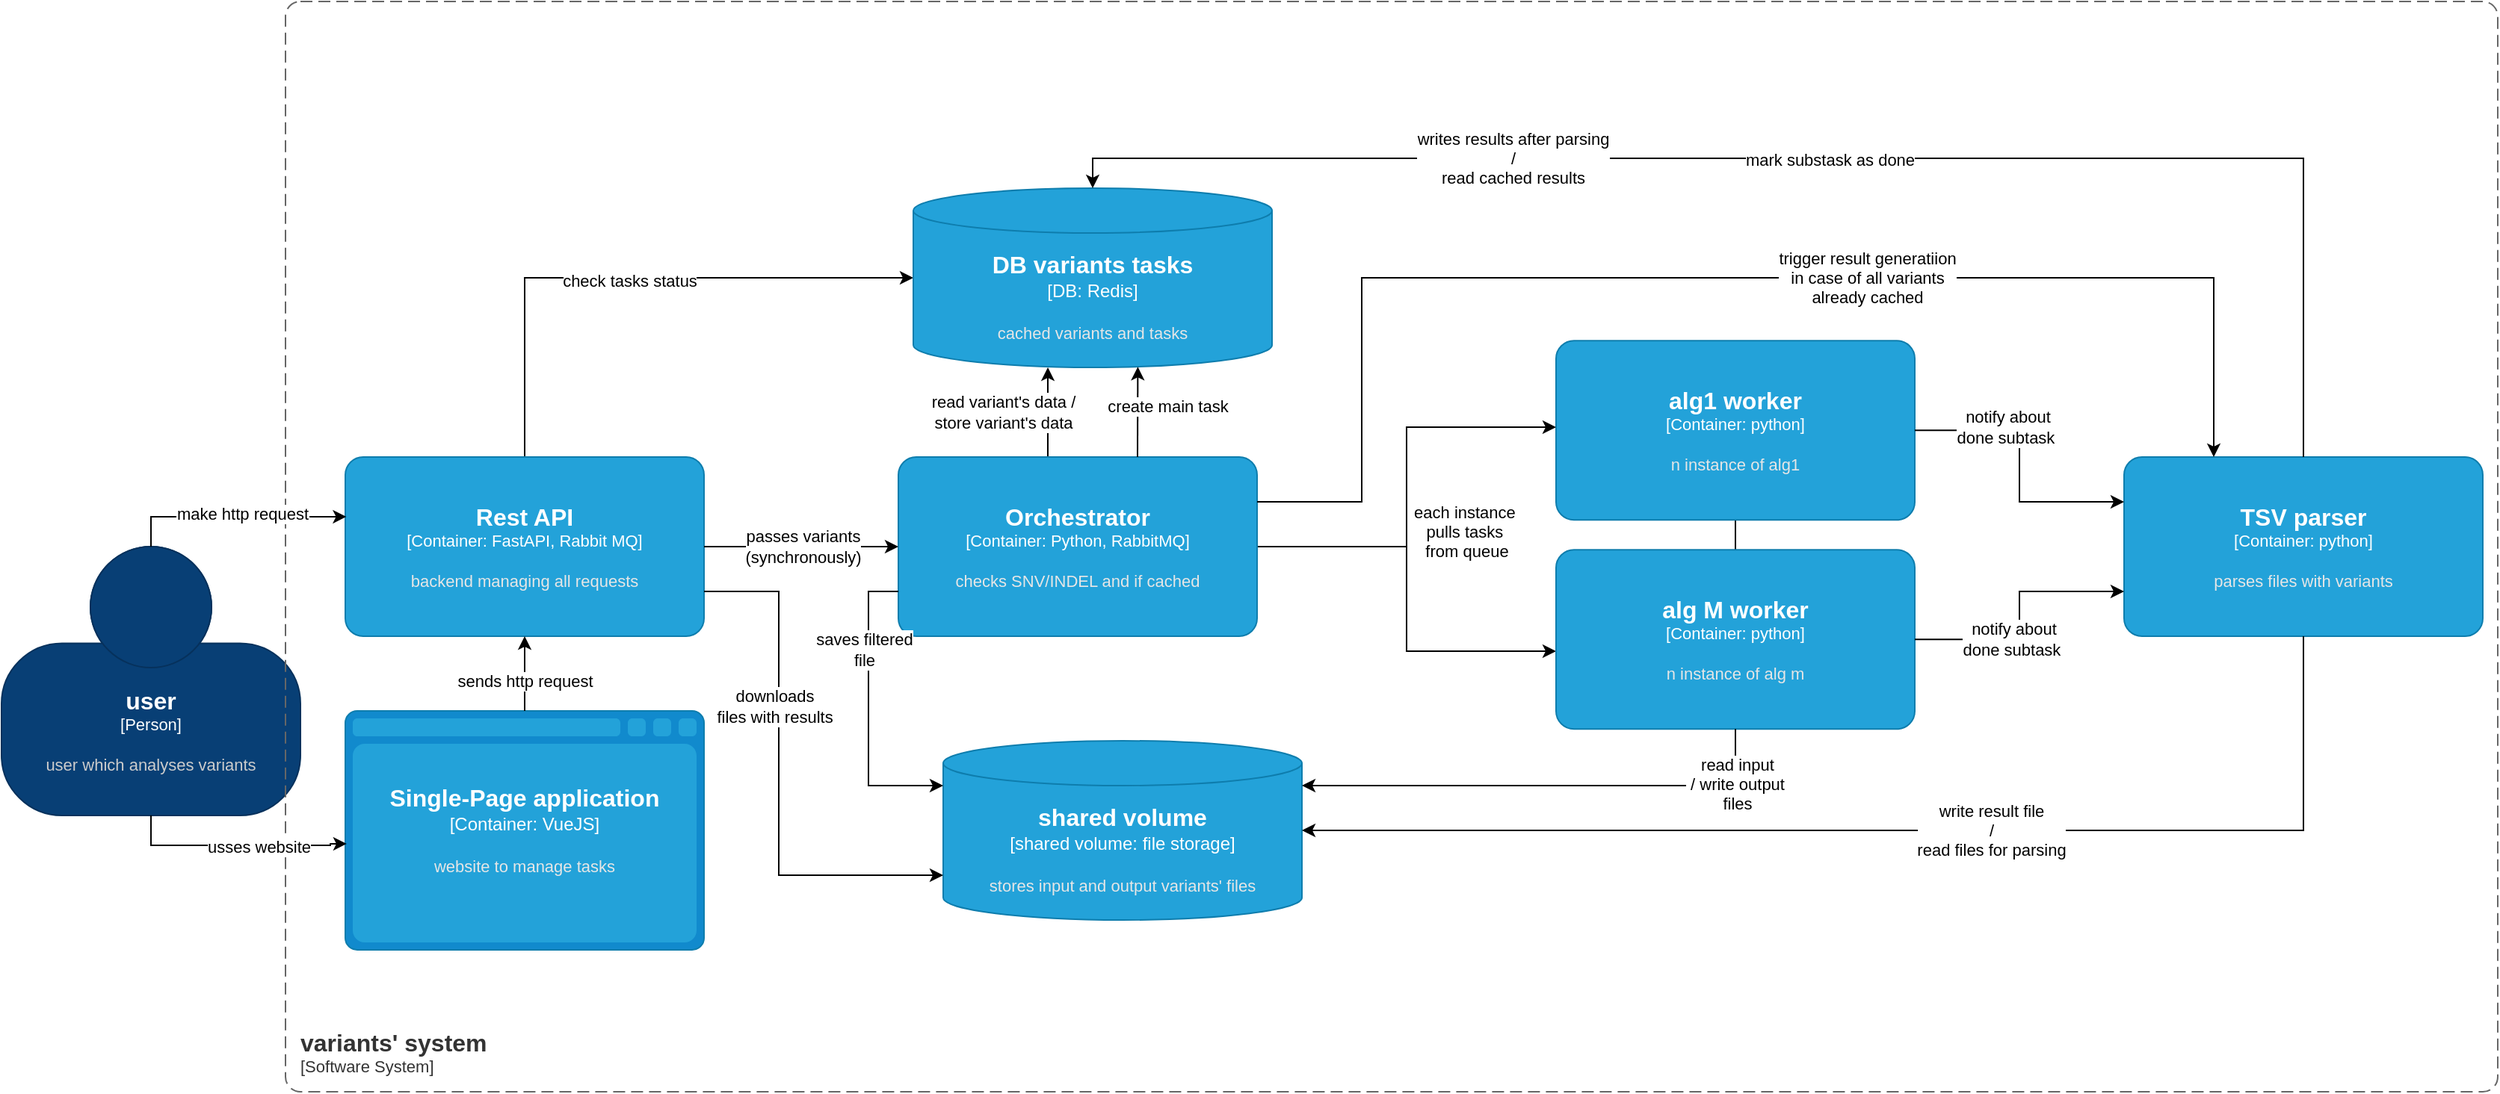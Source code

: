<mxfile version="22.1.2" type="device" pages="2">
  <diagram name="container" id="NDQtPYH22WzV9vmCy0dj">
    <mxGraphModel dx="2391" dy="1194" grid="1" gridSize="10" guides="1" tooltips="1" connect="1" arrows="1" fold="1" page="1" pageScale="1" pageWidth="1169" pageHeight="827" math="0" shadow="0">
      <root>
        <mxCell id="0" />
        <mxCell id="1" parent="0" />
        <mxCell id="xF7NWQnMbHu_RwT7M--o-9" style="edgeStyle=orthogonalEdgeStyle;rounded=0;orthogonalLoop=1;jettySize=auto;html=1;exitX=0.5;exitY=0;exitDx=0;exitDy=0;exitPerimeter=0;" parent="1" source="TL4ukD8e8f7PNNYE3uDy-7" edge="1">
          <mxGeometry relative="1" as="geometry">
            <mxPoint x="1440" y="322.11" as="targetPoint" />
          </mxGeometry>
        </mxCell>
        <object placeholders="1" c4Name="user" c4Type="Person" c4Description="user which analyses variants" label="&lt;font style=&quot;font-size: 16px&quot;&gt;&lt;b&gt;%c4Name%&lt;/b&gt;&lt;/font&gt;&lt;div&gt;[%c4Type%]&lt;/div&gt;&lt;br&gt;&lt;div&gt;&lt;font style=&quot;font-size: 11px&quot;&gt;&lt;font color=&quot;#cccccc&quot;&gt;%c4Description%&lt;/font&gt;&lt;/div&gt;" id="ktYRrMSTA20FTdsS1ge8-1">
          <mxCell style="html=1;fontSize=11;dashed=0;whiteSpace=wrap;fillColor=#083F75;strokeColor=#06315C;fontColor=#ffffff;shape=mxgraph.c4.person2;align=center;metaEdit=1;points=[[0.5,0,0],[1,0.5,0],[1,0.75,0],[0.75,1,0],[0.5,1,0],[0.25,1,0],[0,0.75,0],[0,0.5,0]];resizable=0;" parent="1" vertex="1">
            <mxGeometry x="270" y="450" width="200" height="180" as="geometry" />
          </mxCell>
        </object>
        <object placeholders="1" c4Name="variants&#39; system" c4Type="SystemScopeBoundary" c4Application="Software System" label="&lt;font style=&quot;font-size: 16px&quot;&gt;&lt;b&gt;&lt;div style=&quot;text-align: left&quot;&gt;%c4Name%&lt;/div&gt;&lt;/b&gt;&lt;/font&gt;&lt;div style=&quot;text-align: left&quot;&gt;[%c4Application%]&lt;/div&gt;" id="ktYRrMSTA20FTdsS1ge8-5">
          <mxCell style="rounded=1;fontSize=11;whiteSpace=wrap;html=1;dashed=1;arcSize=20;fillColor=none;strokeColor=#666666;fontColor=#333333;labelBackgroundColor=none;align=left;verticalAlign=bottom;labelBorderColor=none;spacingTop=0;spacing=10;dashPattern=8 4;metaEdit=1;rotatable=0;perimeter=rectanglePerimeter;noLabel=0;labelPadding=0;allowArrows=0;connectable=0;expand=0;recursiveResize=0;editable=1;pointerEvents=0;absoluteArcSize=1;points=[[0.25,0,0],[0.5,0,0],[0.75,0,0],[1,0.25,0],[1,0.5,0],[1,0.75,0],[0.75,1,0],[0.5,1,0],[0.25,1,0],[0,0.75,0],[0,0.5,0],[0,0.25,0]];" parent="1" vertex="1">
            <mxGeometry x="460" y="85" width="1480" height="730" as="geometry" />
          </mxCell>
        </object>
        <object placeholders="1" c4Type="Single-Page application" c4Container="Container" c4Technology="VueJS" c4Description="website to manage tasks" label="&lt;font style=&quot;font-size: 16px&quot;&gt;&lt;b&gt;%c4Type%&lt;/b&gt;&lt;/font&gt;&lt;div&gt;[%c4Container%:&amp;nbsp;%c4Technology%]&lt;/div&gt;&lt;br&gt;&lt;div&gt;&lt;font style=&quot;font-size: 11px&quot;&gt;&lt;font color=&quot;#E6E6E6&quot;&gt;%c4Description%&lt;/font&gt;&lt;/div&gt;" id="ktYRrMSTA20FTdsS1ge8-6">
          <mxCell style="shape=mxgraph.c4.webBrowserContainer2;whiteSpace=wrap;html=1;boundedLbl=1;rounded=0;labelBackgroundColor=none;strokeColor=#118ACD;fillColor=#23A2D9;strokeColor=#118ACD;strokeColor2=#0E7DAD;fontSize=12;fontColor=#ffffff;align=center;metaEdit=1;points=[[0.5,0,0],[1,0.25,0],[1,0.5,0],[1,0.75,0],[0.5,1,0],[0,0.75,0],[0,0.5,0],[0,0.25,0]];resizable=0;" parent="1" vertex="1">
            <mxGeometry x="500" y="560" width="240" height="160" as="geometry" />
          </mxCell>
        </object>
        <mxCell id="xF7NWQnMbHu_RwT7M--o-6" style="edgeStyle=orthogonalEdgeStyle;rounded=0;orthogonalLoop=1;jettySize=auto;html=1;exitX=0.5;exitY=0;exitDx=0;exitDy=0;exitPerimeter=0;entryX=0;entryY=0.5;entryDx=0;entryDy=0;entryPerimeter=0;" parent="1" source="ktYRrMSTA20FTdsS1ge8-7" target="xF7NWQnMbHu_RwT7M--o-1" edge="1">
          <mxGeometry relative="1" as="geometry">
            <mxPoint x="620" y="320" as="targetPoint" />
          </mxGeometry>
        </mxCell>
        <mxCell id="xF7NWQnMbHu_RwT7M--o-10" value="check tasks status" style="edgeLabel;html=1;align=center;verticalAlign=middle;resizable=0;points=[];" parent="xF7NWQnMbHu_RwT7M--o-6" vertex="1" connectable="0">
          <mxGeometry x="0.001" y="-2" relative="1" as="geometry">
            <mxPoint as="offset" />
          </mxGeometry>
        </mxCell>
        <object placeholders="1" c4Name="Rest API" c4Type="Container" c4Technology="FastAPI, Rabbit MQ" c4Description="backend managing all requests" label="&lt;font style=&quot;font-size: 16px&quot;&gt;&lt;b&gt;%c4Name%&lt;/b&gt;&lt;/font&gt;&lt;div&gt;[%c4Type%: %c4Technology%]&lt;/div&gt;&lt;br&gt;&lt;div&gt;&lt;font style=&quot;font-size: 11px&quot;&gt;&lt;font color=&quot;#E6E6E6&quot;&gt;%c4Description%&lt;/font&gt;&lt;/div&gt;" id="ktYRrMSTA20FTdsS1ge8-7">
          <mxCell style="rounded=1;whiteSpace=wrap;html=1;fontSize=11;labelBackgroundColor=none;fillColor=#23A2D9;fontColor=#ffffff;align=center;arcSize=10;strokeColor=#0E7DAD;metaEdit=1;resizable=0;points=[[0.25,0,0],[0.5,0,0],[0.75,0,0],[1,0.25,0],[1,0.5,0],[1,0.75,0],[0.75,1,0],[0.5,1,0],[0.25,1,0],[0,0.75,0],[0,0.5,0],[0,0.25,0]];glass=0;shadow=0;" parent="1" vertex="1">
            <mxGeometry x="500" y="390" width="240" height="120" as="geometry" />
          </mxCell>
        </object>
        <mxCell id="ktYRrMSTA20FTdsS1ge8-10" style="edgeStyle=orthogonalEdgeStyle;rounded=0;orthogonalLoop=1;jettySize=auto;html=1;exitX=0.5;exitY=1;exitDx=0;exitDy=0;exitPerimeter=0;entryX=0.004;entryY=0.556;entryDx=0;entryDy=0;entryPerimeter=0;" parent="1" source="ktYRrMSTA20FTdsS1ge8-1" target="ktYRrMSTA20FTdsS1ge8-6" edge="1">
          <mxGeometry relative="1" as="geometry" />
        </mxCell>
        <mxCell id="ktYRrMSTA20FTdsS1ge8-11" value="usses website" style="edgeLabel;html=1;align=center;verticalAlign=middle;resizable=0;points=[];" parent="ktYRrMSTA20FTdsS1ge8-10" vertex="1" connectable="0">
          <mxGeometry x="0.211" y="-1" relative="1" as="geometry">
            <mxPoint as="offset" />
          </mxGeometry>
        </mxCell>
        <object placeholders="1" c4Name="alg1 worker" c4Type="Container" c4Technology="python" c4Description="n instance of alg1" label="&lt;font style=&quot;font-size: 16px&quot;&gt;&lt;b&gt;%c4Name%&lt;/b&gt;&lt;/font&gt;&lt;div&gt;[%c4Type%: %c4Technology%]&lt;/div&gt;&lt;br&gt;&lt;div&gt;&lt;font style=&quot;font-size: 11px&quot;&gt;&lt;font color=&quot;#E6E6E6&quot;&gt;%c4Description%&lt;/font&gt;&lt;/div&gt;" id="ktYRrMSTA20FTdsS1ge8-12">
          <mxCell style="rounded=1;whiteSpace=wrap;html=1;fontSize=11;labelBackgroundColor=none;fillColor=#23A2D9;fontColor=#ffffff;align=center;arcSize=10;strokeColor=#0E7DAD;metaEdit=1;resizable=0;points=[[0.25,0,0],[0.5,0,0],[0.75,0,0],[1,0.25,0],[1,0.5,0],[1,0.75,0],[0.75,1,0],[0.5,1,0],[0.25,1,0],[0,0.75,0],[0,0.5,0],[0,0.25,0]];" parent="1" vertex="1">
            <mxGeometry x="1310" y="312.11" width="240" height="120" as="geometry" />
          </mxCell>
        </object>
        <mxCell id="TL4ukD8e8f7PNNYE3uDy-12" style="edgeStyle=orthogonalEdgeStyle;rounded=0;orthogonalLoop=1;jettySize=auto;html=1;" parent="1" source="TL4ukD8e8f7PNNYE3uDy-1" target="TL4ukD8e8f7PNNYE3uDy-7" edge="1">
          <mxGeometry relative="1" as="geometry">
            <Array as="points">
              <mxPoint x="1210" y="450" />
              <mxPoint x="1210" y="520" />
            </Array>
          </mxGeometry>
        </mxCell>
        <mxCell id="TL4ukD8e8f7PNNYE3uDy-13" value="each instance&amp;nbsp;&lt;br style=&quot;border-color: var(--border-color);&quot;&gt;pulls tasks&amp;nbsp;&lt;br style=&quot;border-color: var(--border-color);&quot;&gt;from queue" style="edgeLabel;html=1;align=center;verticalAlign=middle;resizable=0;points=[];" parent="TL4ukD8e8f7PNNYE3uDy-12" vertex="1" connectable="0">
          <mxGeometry x="-0.003" y="-4" relative="1" as="geometry">
            <mxPoint x="44" y="-45" as="offset" />
          </mxGeometry>
        </mxCell>
        <mxCell id="CDA999xLJV9INVybJVRz-2" style="edgeStyle=orthogonalEdgeStyle;rounded=0;orthogonalLoop=1;jettySize=auto;html=1;" edge="1" parent="1">
          <mxGeometry relative="1" as="geometry">
            <mxPoint x="970.01" y="330" as="targetPoint" />
            <mxPoint x="969.999" y="390" as="sourcePoint" />
          </mxGeometry>
        </mxCell>
        <mxCell id="CDA999xLJV9INVybJVRz-3" value="read variant&#39;s data /&lt;br&gt;store variant&#39;s data" style="edgeLabel;html=1;align=center;verticalAlign=middle;resizable=0;points=[];" vertex="1" connectable="0" parent="CDA999xLJV9INVybJVRz-2">
          <mxGeometry x="-0.135" y="2" relative="1" as="geometry">
            <mxPoint x="-28" y="-4" as="offset" />
          </mxGeometry>
        </mxCell>
        <object placeholders="1" c4Name="Orchestrator" c4Type="Container" c4Technology="Python, RabbitMQ" c4Description="checks SNV/INDEL and if cached" label="&lt;font style=&quot;font-size: 16px&quot;&gt;&lt;b&gt;%c4Name%&lt;/b&gt;&lt;/font&gt;&lt;div&gt;[%c4Type%: %c4Technology%]&lt;/div&gt;&lt;br&gt;&lt;div&gt;&lt;font style=&quot;font-size: 11px&quot;&gt;&lt;font color=&quot;#E6E6E6&quot;&gt;%c4Description%&lt;/font&gt;&lt;/div&gt;" id="TL4ukD8e8f7PNNYE3uDy-1">
          <mxCell style="rounded=1;whiteSpace=wrap;html=1;fontSize=11;labelBackgroundColor=none;fillColor=#23A2D9;fontColor=#ffffff;align=center;arcSize=10;strokeColor=#0E7DAD;metaEdit=1;resizable=0;points=[[0.25,0,0],[0.5,0,0],[0.75,0,0],[1,0.25,0],[1,0.5,0],[1,0.75,0],[0.75,1,0],[0.5,1,0],[0.25,1,0],[0,0.75,0],[0,0.5,0],[0,0.25,0]];" parent="1" vertex="1">
            <mxGeometry x="870" y="390" width="240" height="120" as="geometry" />
          </mxCell>
        </object>
        <mxCell id="TL4ukD8e8f7PNNYE3uDy-4" style="edgeStyle=orthogonalEdgeStyle;rounded=0;orthogonalLoop=1;jettySize=auto;html=1;exitX=0.5;exitY=0;exitDx=0;exitDy=0;exitPerimeter=0;entryX=0.5;entryY=1;entryDx=0;entryDy=0;entryPerimeter=0;" parent="1" source="ktYRrMSTA20FTdsS1ge8-6" target="ktYRrMSTA20FTdsS1ge8-7" edge="1">
          <mxGeometry relative="1" as="geometry" />
        </mxCell>
        <mxCell id="TL4ukD8e8f7PNNYE3uDy-5" value="sends http request" style="edgeLabel;html=1;align=center;verticalAlign=middle;resizable=0;points=[];" parent="TL4ukD8e8f7PNNYE3uDy-4" vertex="1" connectable="0">
          <mxGeometry x="-0.046" y="-4" relative="1" as="geometry">
            <mxPoint x="-4" y="4" as="offset" />
          </mxGeometry>
        </mxCell>
        <mxCell id="TL4ukD8e8f7PNNYE3uDy-6" style="edgeStyle=orthogonalEdgeStyle;rounded=0;orthogonalLoop=1;jettySize=auto;html=1;exitX=1;exitY=0.5;exitDx=0;exitDy=0;exitPerimeter=0;entryX=0;entryY=0.5;entryDx=0;entryDy=0;entryPerimeter=0;" parent="1" source="ktYRrMSTA20FTdsS1ge8-7" target="TL4ukD8e8f7PNNYE3uDy-1" edge="1">
          <mxGeometry relative="1" as="geometry" />
        </mxCell>
        <mxCell id="1zvet3lnB2cuU50OFxva-34" value="passes variants&lt;br&gt;(synchronously)" style="edgeLabel;html=1;align=center;verticalAlign=middle;resizable=0;points=[];" parent="TL4ukD8e8f7PNNYE3uDy-6" vertex="1" connectable="0">
          <mxGeometry x="-0.117" y="-1" relative="1" as="geometry">
            <mxPoint x="8" y="-1" as="offset" />
          </mxGeometry>
        </mxCell>
        <object placeholders="1" c4Name="alg M worker" c4Type="Container" c4Technology="python" c4Description="n instance of alg m" label="&lt;font style=&quot;font-size: 16px&quot;&gt;&lt;b&gt;%c4Name%&lt;/b&gt;&lt;/font&gt;&lt;div&gt;[%c4Type%: %c4Technology%]&lt;/div&gt;&lt;br&gt;&lt;div&gt;&lt;font style=&quot;font-size: 11px&quot;&gt;&lt;font color=&quot;#E6E6E6&quot;&gt;%c4Description%&lt;/font&gt;&lt;/div&gt;" id="TL4ukD8e8f7PNNYE3uDy-7">
          <mxCell style="rounded=1;whiteSpace=wrap;html=1;fontSize=11;labelBackgroundColor=none;fillColor=#23A2D9;fontColor=#ffffff;align=center;arcSize=10;strokeColor=#0E7DAD;metaEdit=1;resizable=0;points=[[0.25,0,0],[0.5,0,0],[0.75,0,0],[1,0.25,0],[1,0.5,0],[1,0.75,0],[0.75,1,0],[0.5,1,0],[0.25,1,0],[0,0.75,0],[0,0.5,0],[0,0.25,0]];" parent="1" vertex="1">
            <mxGeometry x="1310" y="452.11" width="240" height="120" as="geometry" />
          </mxCell>
        </object>
        <object placeholders="1" c4Type="DB variants tasks" c4Container="DB" c4Technology="Redis" c4Description="cached variants and tasks" label="&lt;font style=&quot;font-size: 16px&quot;&gt;&lt;b&gt;%c4Type%&lt;/b&gt;&lt;/font&gt;&lt;div&gt;[%c4Container%:&amp;nbsp;%c4Technology%]&lt;/div&gt;&lt;br&gt;&lt;div&gt;&lt;font style=&quot;font-size: 11px&quot;&gt;&lt;font color=&quot;#E6E6E6&quot;&gt;%c4Description%&lt;/font&gt;&lt;/div&gt;" id="xF7NWQnMbHu_RwT7M--o-1">
          <mxCell style="shape=cylinder3;size=15;whiteSpace=wrap;html=1;boundedLbl=1;rounded=0;labelBackgroundColor=none;fillColor=#23A2D9;fontSize=12;fontColor=#ffffff;align=center;strokeColor=#0E7DAD;metaEdit=1;points=[[0.5,0,0],[1,0.25,0],[1,0.5,0],[1,0.75,0],[0.5,1,0],[0,0.75,0],[0,0.5,0],[0,0.25,0]];resizable=0;" parent="1" vertex="1">
            <mxGeometry x="880" y="210" width="240" height="120" as="geometry" />
          </mxCell>
        </object>
        <mxCell id="xF7NWQnMbHu_RwT7M--o-3" style="edgeStyle=orthogonalEdgeStyle;rounded=0;orthogonalLoop=1;jettySize=auto;html=1;" parent="1" target="ktYRrMSTA20FTdsS1ge8-12" edge="1">
          <mxGeometry relative="1" as="geometry">
            <mxPoint x="1220" y="428" as="targetPoint" />
            <Array as="points">
              <mxPoint x="1210" y="450" />
              <mxPoint x="1210" y="370" />
            </Array>
            <mxPoint x="1170" y="450" as="sourcePoint" />
          </mxGeometry>
        </mxCell>
        <mxCell id="xF7NWQnMbHu_RwT7M--o-12" style="edgeStyle=orthogonalEdgeStyle;rounded=0;orthogonalLoop=1;jettySize=auto;html=1;entryX=0.505;entryY=0.997;entryDx=0;entryDy=0;entryPerimeter=0;" parent="1" edge="1">
          <mxGeometry relative="1" as="geometry">
            <mxPoint x="1030" y="390" as="sourcePoint" />
            <mxPoint x="1030.2" y="329.64" as="targetPoint" />
            <Array as="points">
              <mxPoint x="1030" y="390" />
            </Array>
          </mxGeometry>
        </mxCell>
        <mxCell id="xF7NWQnMbHu_RwT7M--o-13" value="create main task" style="edgeLabel;html=1;align=center;verticalAlign=middle;resizable=0;points=[];" parent="xF7NWQnMbHu_RwT7M--o-12" vertex="1" connectable="0">
          <mxGeometry x="0.161" relative="1" as="geometry">
            <mxPoint x="20" y="1" as="offset" />
          </mxGeometry>
        </mxCell>
        <mxCell id="xF7NWQnMbHu_RwT7M--o-17" style="edgeStyle=orthogonalEdgeStyle;rounded=0;orthogonalLoop=1;jettySize=auto;html=1;exitX=0.5;exitY=0;exitDx=0;exitDy=0;exitPerimeter=0;entryX=0.003;entryY=0.333;entryDx=0;entryDy=0;entryPerimeter=0;" parent="1" source="ktYRrMSTA20FTdsS1ge8-1" target="ktYRrMSTA20FTdsS1ge8-7" edge="1">
          <mxGeometry relative="1" as="geometry" />
        </mxCell>
        <mxCell id="xF7NWQnMbHu_RwT7M--o-18" value="make http request" style="edgeLabel;html=1;align=center;verticalAlign=middle;resizable=0;points=[];" parent="xF7NWQnMbHu_RwT7M--o-17" vertex="1" connectable="0">
          <mxGeometry x="0.068" y="2" relative="1" as="geometry">
            <mxPoint as="offset" />
          </mxGeometry>
        </mxCell>
        <object placeholders="1" c4Type="shared volume" c4Container="shared volume" c4Technology="file storage" c4Description="stores input and output variants&#39; files" label="&lt;font style=&quot;font-size: 16px&quot;&gt;&lt;b&gt;%c4Type%&lt;/b&gt;&lt;/font&gt;&lt;div&gt;[%c4Container%:&amp;nbsp;%c4Technology%]&lt;/div&gt;&lt;br&gt;&lt;div&gt;&lt;font style=&quot;font-size: 11px&quot;&gt;&lt;font color=&quot;#E6E6E6&quot;&gt;%c4Description%&lt;/font&gt;&lt;/div&gt;" id="1zvet3lnB2cuU50OFxva-35">
          <mxCell style="shape=cylinder3;size=15;whiteSpace=wrap;html=1;boundedLbl=1;rounded=0;labelBackgroundColor=none;fillColor=#23A2D9;fontSize=12;fontColor=#ffffff;align=center;strokeColor=#0E7DAD;metaEdit=1;points=[[0.5,0,0],[1,0.25,0],[1,0.5,0],[1,0.75,0],[0.5,1,0],[0,0.75,0],[0,0.5,0],[0,0.25,0]];resizable=0;" parent="1" vertex="1">
            <mxGeometry x="900" y="580" width="240" height="120" as="geometry" />
          </mxCell>
        </object>
        <object placeholders="1" c4Name="TSV parser" c4Type="Container" c4Technology="python" c4Description="parses files with variants" label="&lt;font style=&quot;font-size: 16px&quot;&gt;&lt;b&gt;%c4Name%&lt;/b&gt;&lt;/font&gt;&lt;div&gt;[%c4Type%: %c4Technology%]&lt;/div&gt;&lt;br&gt;&lt;div&gt;&lt;font style=&quot;font-size: 11px&quot;&gt;&lt;font color=&quot;#E6E6E6&quot;&gt;%c4Description%&lt;/font&gt;&lt;/div&gt;" id="1zvet3lnB2cuU50OFxva-36">
          <mxCell style="rounded=1;whiteSpace=wrap;html=1;fontSize=11;labelBackgroundColor=none;fillColor=#23A2D9;fontColor=#ffffff;align=center;arcSize=10;strokeColor=#0E7DAD;metaEdit=1;resizable=0;points=[[0.25,0,0],[0.5,0,0],[0.75,0,0],[1,0.25,0],[1,0.5,0],[1,0.75,0],[0.75,1,0],[0.5,1,0],[0.25,1,0],[0,0.75,0],[0,0.5,0],[0,0.25,0]];" parent="1" vertex="1">
            <mxGeometry x="1690" y="390" width="240" height="120" as="geometry" />
          </mxCell>
        </object>
        <mxCell id="1zvet3lnB2cuU50OFxva-37" style="edgeStyle=orthogonalEdgeStyle;rounded=0;orthogonalLoop=1;jettySize=auto;html=1;exitX=0;exitY=0.75;exitDx=0;exitDy=0;exitPerimeter=0;entryX=0;entryY=0.25;entryDx=0;entryDy=0;entryPerimeter=0;" parent="1" source="TL4ukD8e8f7PNNYE3uDy-1" target="1zvet3lnB2cuU50OFxva-35" edge="1">
          <mxGeometry relative="1" as="geometry" />
        </mxCell>
        <mxCell id="1zvet3lnB2cuU50OFxva-38" value="saves filtered&lt;br&gt;file" style="edgeLabel;html=1;align=center;verticalAlign=middle;resizable=0;points=[];" parent="1zvet3lnB2cuU50OFxva-37" vertex="1" connectable="0">
          <mxGeometry x="-0.41" y="-3" relative="1" as="geometry">
            <mxPoint as="offset" />
          </mxGeometry>
        </mxCell>
        <mxCell id="1zvet3lnB2cuU50OFxva-39" style="edgeStyle=orthogonalEdgeStyle;rounded=0;orthogonalLoop=1;jettySize=auto;html=1;exitX=0.5;exitY=1;exitDx=0;exitDy=0;exitPerimeter=0;entryX=1;entryY=0.25;entryDx=0;entryDy=0;entryPerimeter=0;" parent="1" source="TL4ukD8e8f7PNNYE3uDy-7" target="1zvet3lnB2cuU50OFxva-35" edge="1">
          <mxGeometry relative="1" as="geometry" />
        </mxCell>
        <mxCell id="1zvet3lnB2cuU50OFxva-40" value="read input&lt;br&gt;&amp;nbsp;/ write output&amp;nbsp;&lt;br&gt;files" style="edgeLabel;html=1;align=center;verticalAlign=middle;resizable=0;points=[];" parent="1zvet3lnB2cuU50OFxva-39" vertex="1" connectable="0">
          <mxGeometry x="-0.775" y="1" relative="1" as="geometry">
            <mxPoint as="offset" />
          </mxGeometry>
        </mxCell>
        <mxCell id="1zvet3lnB2cuU50OFxva-41" style="edgeStyle=orthogonalEdgeStyle;rounded=0;orthogonalLoop=1;jettySize=auto;html=1;exitX=1;exitY=0.75;exitDx=0;exitDy=0;exitPerimeter=0;entryX=0;entryY=0.75;entryDx=0;entryDy=0;entryPerimeter=0;" parent="1" source="ktYRrMSTA20FTdsS1ge8-7" target="1zvet3lnB2cuU50OFxva-35" edge="1">
          <mxGeometry relative="1" as="geometry">
            <Array as="points">
              <mxPoint x="790" y="480" />
              <mxPoint x="790" y="670" />
            </Array>
          </mxGeometry>
        </mxCell>
        <mxCell id="1zvet3lnB2cuU50OFxva-43" value="downloads&lt;br&gt;files with results" style="edgeLabel;html=1;align=center;verticalAlign=middle;resizable=0;points=[];" parent="1zvet3lnB2cuU50OFxva-41" vertex="1" connectable="0">
          <mxGeometry x="-0.277" y="-3" relative="1" as="geometry">
            <mxPoint as="offset" />
          </mxGeometry>
        </mxCell>
        <mxCell id="1zvet3lnB2cuU50OFxva-45" style="edgeStyle=orthogonalEdgeStyle;rounded=0;orthogonalLoop=1;jettySize=auto;html=1;exitX=1;exitY=0.25;exitDx=0;exitDy=0;exitPerimeter=0;entryX=0.25;entryY=0;entryDx=0;entryDy=0;entryPerimeter=0;" parent="1" source="TL4ukD8e8f7PNNYE3uDy-1" target="1zvet3lnB2cuU50OFxva-36" edge="1">
          <mxGeometry relative="1" as="geometry">
            <Array as="points">
              <mxPoint x="1180" y="420" />
              <mxPoint x="1180" y="270" />
              <mxPoint x="1750" y="270" />
            </Array>
          </mxGeometry>
        </mxCell>
        <mxCell id="1zvet3lnB2cuU50OFxva-47" value="trigger result generatiion&lt;br&gt;in case of all variants &lt;br&gt;already cached" style="edgeLabel;html=1;align=center;verticalAlign=middle;resizable=0;points=[];" parent="1zvet3lnB2cuU50OFxva-45" vertex="1" connectable="0">
          <mxGeometry x="0.225" relative="1" as="geometry">
            <mxPoint as="offset" />
          </mxGeometry>
        </mxCell>
        <mxCell id="1zvet3lnB2cuU50OFxva-50" style="edgeStyle=orthogonalEdgeStyle;rounded=0;orthogonalLoop=1;jettySize=auto;html=1;exitX=1;exitY=0.5;exitDx=0;exitDy=0;exitPerimeter=0;entryX=0;entryY=0.25;entryDx=0;entryDy=0;entryPerimeter=0;" parent="1" source="ktYRrMSTA20FTdsS1ge8-12" target="1zvet3lnB2cuU50OFxva-36" edge="1">
          <mxGeometry relative="1" as="geometry" />
        </mxCell>
        <mxCell id="1zvet3lnB2cuU50OFxva-52" value="notify about&lt;br&gt;done subtask&amp;nbsp;" style="edgeLabel;html=1;align=center;verticalAlign=middle;resizable=0;points=[];" parent="1zvet3lnB2cuU50OFxva-50" vertex="1" connectable="0">
          <mxGeometry x="-0.34" y="2" relative="1" as="geometry">
            <mxPoint as="offset" />
          </mxGeometry>
        </mxCell>
        <mxCell id="1zvet3lnB2cuU50OFxva-51" style="edgeStyle=orthogonalEdgeStyle;rounded=0;orthogonalLoop=1;jettySize=auto;html=1;exitX=1;exitY=0.5;exitDx=0;exitDy=0;exitPerimeter=0;entryX=0;entryY=0.75;entryDx=0;entryDy=0;entryPerimeter=0;" parent="1" source="TL4ukD8e8f7PNNYE3uDy-7" target="1zvet3lnB2cuU50OFxva-36" edge="1">
          <mxGeometry relative="1" as="geometry" />
        </mxCell>
        <mxCell id="1zvet3lnB2cuU50OFxva-53" value="notify about&lt;br style=&quot;border-color: var(--border-color);&quot;&gt;done subtask&amp;nbsp;" style="edgeLabel;html=1;align=center;verticalAlign=middle;resizable=0;points=[];" parent="1zvet3lnB2cuU50OFxva-51" vertex="1" connectable="0">
          <mxGeometry x="-0.231" relative="1" as="geometry">
            <mxPoint as="offset" />
          </mxGeometry>
        </mxCell>
        <mxCell id="1zvet3lnB2cuU50OFxva-54" style="edgeStyle=orthogonalEdgeStyle;rounded=0;orthogonalLoop=1;jettySize=auto;html=1;exitX=0.5;exitY=1;exitDx=0;exitDy=0;exitPerimeter=0;entryX=1;entryY=0.5;entryDx=0;entryDy=0;entryPerimeter=0;startArrow=none;startFill=0;" parent="1" source="1zvet3lnB2cuU50OFxva-36" edge="1" target="1zvet3lnB2cuU50OFxva-35">
          <mxGeometry relative="1" as="geometry">
            <mxPoint x="1751" y="510" as="sourcePoint" />
            <mxPoint x="1121" y="850" as="targetPoint" />
            <Array as="points">
              <mxPoint x="1810" y="640" />
            </Array>
          </mxGeometry>
        </mxCell>
        <mxCell id="1zvet3lnB2cuU50OFxva-57" value="write result file&lt;br&gt;/&lt;br&gt;read files for parsing" style="edgeLabel;html=1;align=center;verticalAlign=middle;resizable=0;points=[];" parent="1zvet3lnB2cuU50OFxva-54" vertex="1" connectable="0">
          <mxGeometry x="0.391" y="-1" relative="1" as="geometry">
            <mxPoint x="217" y="1" as="offset" />
          </mxGeometry>
        </mxCell>
        <mxCell id="1zvet3lnB2cuU50OFxva-58" style="edgeStyle=orthogonalEdgeStyle;rounded=0;orthogonalLoop=1;jettySize=auto;html=1;exitX=0.5;exitY=0;exitDx=0;exitDy=0;exitPerimeter=0;entryX=0.5;entryY=0;entryDx=0;entryDy=0;entryPerimeter=0;" parent="1" source="1zvet3lnB2cuU50OFxva-36" target="xF7NWQnMbHu_RwT7M--o-1" edge="1">
          <mxGeometry relative="1" as="geometry" />
        </mxCell>
        <mxCell id="1zvet3lnB2cuU50OFxva-59" value="mark substask as done" style="edgeLabel;html=1;align=center;verticalAlign=middle;resizable=0;points=[];" parent="1zvet3lnB2cuU50OFxva-58" vertex="1" connectable="0">
          <mxGeometry x="0.004" y="1" relative="1" as="geometry">
            <mxPoint as="offset" />
          </mxGeometry>
        </mxCell>
        <mxCell id="CDA999xLJV9INVybJVRz-6" value="writes results after parsing&lt;br&gt;/&lt;br&gt;read cached results" style="edgeLabel;html=1;align=center;verticalAlign=middle;resizable=0;points=[];" vertex="1" connectable="0" parent="1zvet3lnB2cuU50OFxva-58">
          <mxGeometry x="0.442" relative="1" as="geometry">
            <mxPoint x="13" as="offset" />
          </mxGeometry>
        </mxCell>
      </root>
    </mxGraphModel>
  </diagram>
  <diagram id="gt1FmrcQAd4Gq8eVTTVr" name="context">
    <mxGraphModel dx="1149" dy="931" grid="1" gridSize="10" guides="1" tooltips="1" connect="1" arrows="1" fold="1" page="1" pageScale="1" pageWidth="1169" pageHeight="827" math="0" shadow="0">
      <root>
        <mxCell id="0" />
        <mxCell id="1" parent="0" />
        <object placeholders="1" c4Name="user" c4Type="Person" c4Description="user which analyses variants" label="&lt;font style=&quot;font-size: 16px&quot;&gt;&lt;b&gt;%c4Name%&lt;/b&gt;&lt;/font&gt;&lt;div&gt;[%c4Type%]&lt;/div&gt;&lt;br&gt;&lt;div&gt;&lt;font style=&quot;font-size: 11px&quot;&gt;&lt;font color=&quot;#cccccc&quot;&gt;%c4Description%&lt;/font&gt;&lt;/div&gt;" id="IVq926hHyWrwx3LP3J_m-1">
          <mxCell style="html=1;fontSize=11;dashed=0;whiteSpace=wrap;fillColor=#083F75;strokeColor=#06315C;fontColor=#ffffff;shape=mxgraph.c4.person2;align=center;metaEdit=1;points=[[0.5,0,0],[1,0.5,0],[1,0.75,0],[0.75,1,0],[0.5,1,0],[0.25,1,0],[0,0.75,0],[0,0.5,0]];resizable=0;" vertex="1" parent="1">
            <mxGeometry x="260" y="400" width="200" height="180" as="geometry" />
          </mxCell>
        </object>
        <object placeholders="1" c4Name="variants&#39; system" c4Type="Software System" c4Description="system to analyse variants" label="&lt;font style=&quot;font-size: 16px&quot;&gt;&lt;b&gt;%c4Name%&lt;/b&gt;&lt;/font&gt;&lt;div&gt;[%c4Type%]&lt;/div&gt;&lt;br&gt;&lt;div&gt;&lt;font style=&quot;font-size: 11px&quot;&gt;&lt;font color=&quot;#cccccc&quot;&gt;%c4Description%&lt;/font&gt;&lt;/div&gt;" id="IVq926hHyWrwx3LP3J_m-2">
          <mxCell style="rounded=1;whiteSpace=wrap;html=1;labelBackgroundColor=none;fillColor=#1061B0;fontColor=#ffffff;align=center;arcSize=11;strokeColor=#0D5091;metaEdit=1;resizable=0;points=[[0.25,0,0],[0.5,0,0],[0.75,0,0],[1,0.25,0],[1,0.5,0],[1,0.75,0],[0.75,1,0],[0.5,1,0],[0.25,1,0],[0,0.75,0],[0,0.5,0],[0,0.25,0]];" vertex="1" parent="1">
            <mxGeometry x="690" y="450" width="240" height="120" as="geometry" />
          </mxCell>
        </object>
        <object placeholders="1" c4Type="Relationship" c4Technology="HTTP POST" c4Description="Makes API call to register/collect task" label="&lt;div style=&quot;text-align: left&quot;&gt;&lt;div style=&quot;text-align: center&quot;&gt;&lt;b&gt;%c4Description%&lt;/b&gt;&lt;/div&gt;&lt;div style=&quot;text-align: center&quot;&gt;[%c4Technology%]&lt;/div&gt;&lt;/div&gt;" id="IVq926hHyWrwx3LP3J_m-3">
          <mxCell style="endArrow=blockThin;html=1;fontSize=10;fontColor=#404040;strokeWidth=1;endFill=1;strokeColor=#828282;elbow=vertical;metaEdit=1;endSize=14;startSize=14;jumpStyle=arc;jumpSize=16;rounded=0;edgeStyle=orthogonalEdgeStyle;" edge="1" parent="1">
            <mxGeometry x="-0.083" width="240" relative="1" as="geometry">
              <mxPoint x="450" y="500" as="sourcePoint" />
              <mxPoint x="690" y="500" as="targetPoint" />
              <mxPoint as="offset" />
            </mxGeometry>
          </mxCell>
        </object>
        <object placeholders="1" c4Type="Relationship" c4Description="uses website to manage tasks" label="&lt;div style=&quot;text-align: left&quot;&gt;&lt;div style=&quot;text-align: center&quot;&gt;&lt;b&gt;%c4Description%&lt;/b&gt;&lt;/div&gt;" id="IVq926hHyWrwx3LP3J_m-4">
          <mxCell style="endArrow=blockThin;html=1;fontSize=10;fontColor=#404040;strokeWidth=1;endFill=1;strokeColor=#828282;elbow=vertical;metaEdit=1;endSize=14;startSize=14;jumpStyle=arc;jumpSize=16;rounded=0;edgeStyle=orthogonalEdgeStyle;" edge="1" parent="1">
            <mxGeometry width="240" relative="1" as="geometry">
              <mxPoint x="450" y="540" as="sourcePoint" />
              <mxPoint x="690" y="540" as="targetPoint" />
            </mxGeometry>
          </mxCell>
        </object>
        <object placeholders="1" c4Name="SVN dataset" c4Type="data storage" c4Description="preprocessed data" label="&lt;font style=&quot;font-size: 16px&quot;&gt;&lt;b&gt;%c4Name%&lt;/b&gt;&lt;/font&gt;&lt;div&gt;[%c4Type%]&lt;/div&gt;&lt;br&gt;&lt;div&gt;&lt;font style=&quot;font-size: 11px&quot;&gt;&lt;font color=&quot;#cccccc&quot;&gt;%c4Description%&lt;/font&gt;&lt;/div&gt;" id="IVq926hHyWrwx3LP3J_m-25">
          <mxCell style="rounded=1;whiteSpace=wrap;html=1;labelBackgroundColor=none;fillColor=#8C8496;fontColor=#ffffff;align=center;arcSize=10;strokeColor=#736782;metaEdit=1;resizable=0;points=[[0.25,0,0],[0.5,0,0],[0.75,0,0],[1,0.25,0],[1,0.5,0],[1,0.75,0],[0.75,1,0],[0.5,1,0],[0.25,1,0],[0,0.75,0],[0,0.5,0],[0,0.25,0]];" vertex="1" parent="1">
            <mxGeometry x="690" y="630" width="240" height="120" as="geometry" />
          </mxCell>
        </object>
        <mxCell id="IVq926hHyWrwx3LP3J_m-27" style="edgeStyle=orthogonalEdgeStyle;rounded=0;orthogonalLoop=1;jettySize=auto;html=1;exitX=0.5;exitY=0;exitDx=0;exitDy=0;exitPerimeter=0;entryX=0.5;entryY=1;entryDx=0;entryDy=0;entryPerimeter=0;" edge="1" parent="1" source="IVq926hHyWrwx3LP3J_m-25" target="IVq926hHyWrwx3LP3J_m-2">
          <mxGeometry relative="1" as="geometry" />
        </mxCell>
        <mxCell id="IVq926hHyWrwx3LP3J_m-28" value="loaded one at system set up" style="edgeLabel;html=1;align=center;verticalAlign=middle;resizable=0;points=[];" vertex="1" connectable="0" parent="IVq926hHyWrwx3LP3J_m-27">
          <mxGeometry x="-0.004" y="-1" relative="1" as="geometry">
            <mxPoint as="offset" />
          </mxGeometry>
        </mxCell>
      </root>
    </mxGraphModel>
  </diagram>
</mxfile>
